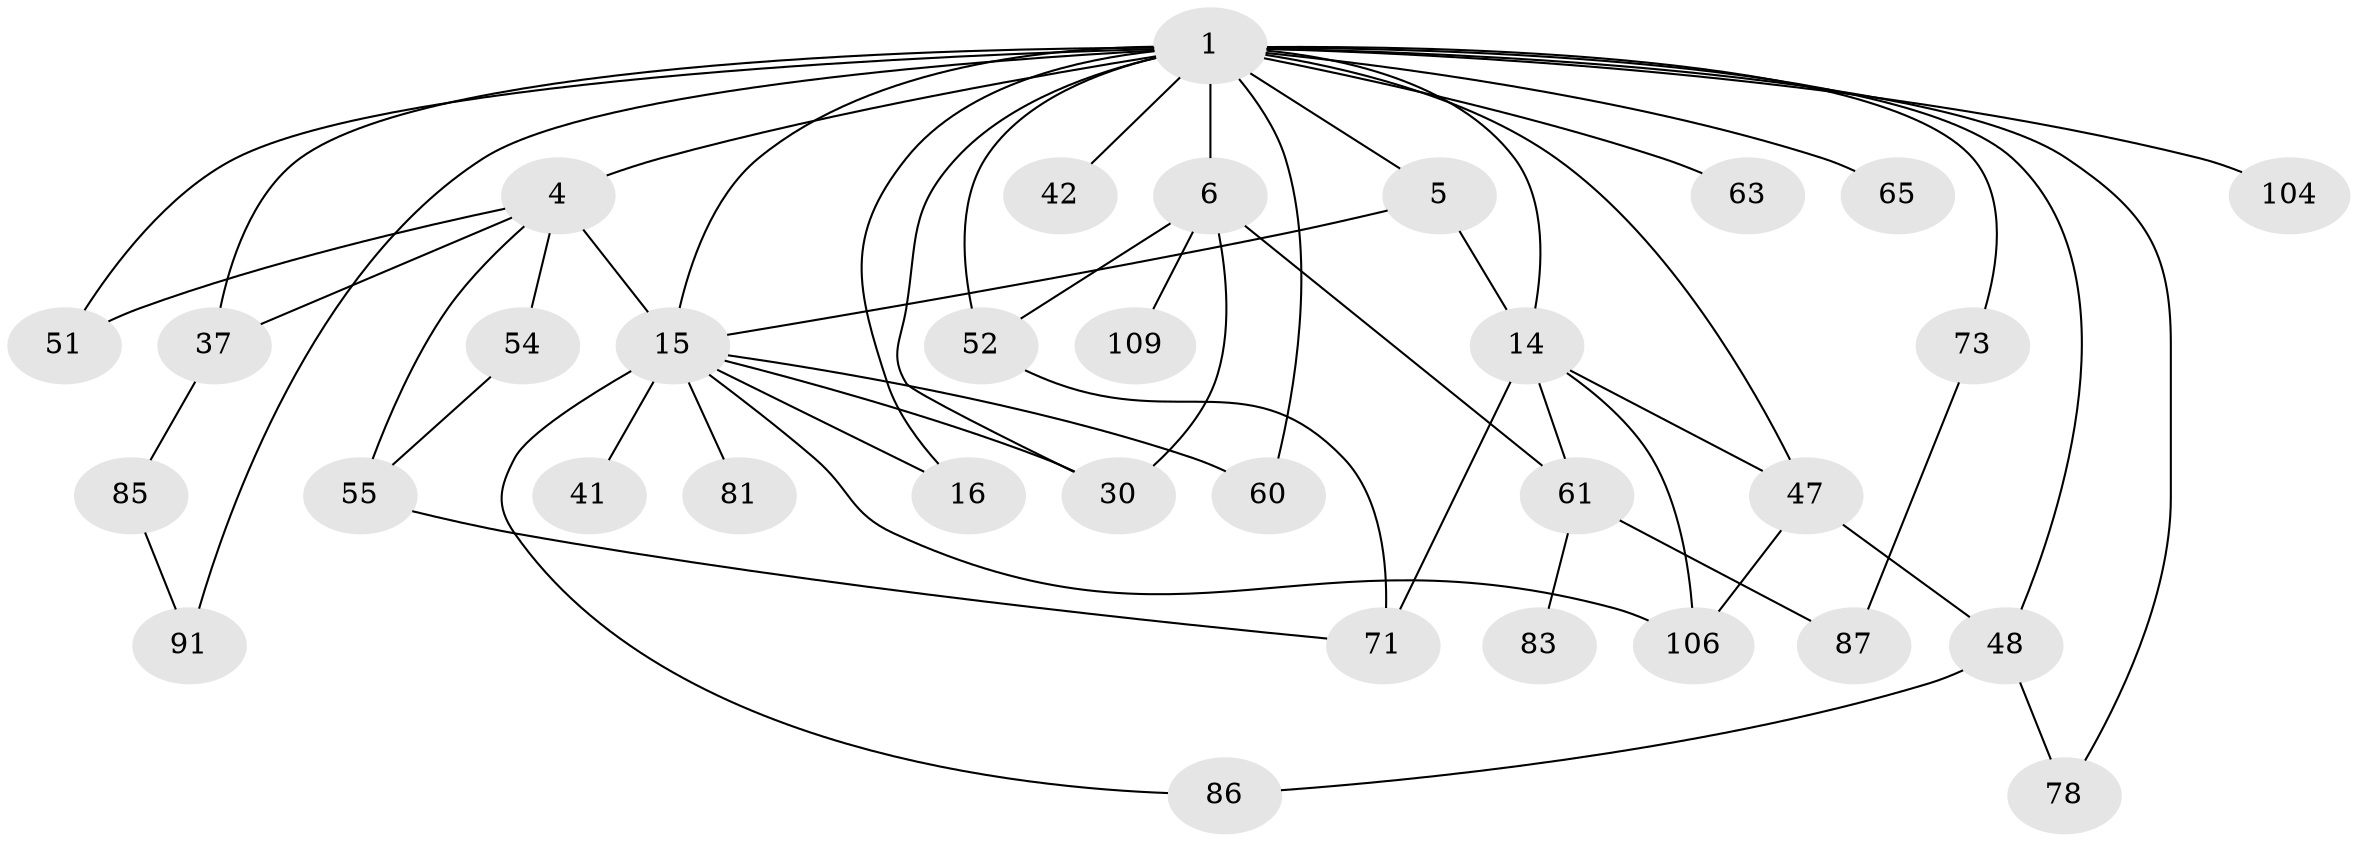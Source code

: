 // original degree distribution, {4: 0.125, 9: 0.017857142857142856, 6: 0.017857142857142856, 3: 0.19642857142857142, 7: 0.026785714285714284, 2: 0.2857142857142857, 5: 0.044642857142857144, 1: 0.2857142857142857}
// Generated by graph-tools (version 1.1) at 2025/17/03/04/25 18:17:07]
// undirected, 33 vertices, 54 edges
graph export_dot {
graph [start="1"]
  node [color=gray90,style=filled];
  1 [super="+8+22+2+3"];
  4 [super="+7+46"];
  5 [super="+90"];
  6 [super="+18+9+58+32"];
  14 [super="+29+17+77"];
  15 [super="+88+25"];
  16 [super="+111"];
  30;
  37 [super="+53+96+40"];
  41;
  42;
  47 [super="+67"];
  48 [super="+50"];
  51 [super="+68+105"];
  52 [super="+75"];
  54 [super="+69+98"];
  55 [super="+76+79"];
  60 [super="+97+101"];
  61 [super="+80"];
  63;
  65;
  71 [super="+74+72"];
  73;
  78 [super="+95"];
  81;
  83;
  85;
  86;
  87 [super="+107"];
  91 [super="+93"];
  104;
  106;
  109;
  1 -- 37 [weight=2];
  1 -- 6 [weight=3];
  1 -- 65;
  1 -- 104;
  1 -- 73;
  1 -- 42;
  1 -- 78;
  1 -- 91;
  1 -- 30;
  1 -- 4;
  1 -- 5;
  1 -- 14;
  1 -- 47 [weight=2];
  1 -- 16;
  1 -- 51;
  1 -- 15 [weight=4];
  1 -- 48;
  1 -- 52;
  1 -- 60;
  1 -- 63;
  4 -- 51;
  4 -- 37;
  4 -- 54;
  4 -- 55;
  4 -- 15 [weight=3];
  5 -- 14;
  5 -- 15;
  6 -- 61 [weight=2];
  6 -- 109;
  6 -- 30;
  6 -- 52;
  14 -- 71;
  14 -- 47;
  14 -- 106;
  14 -- 61;
  15 -- 60;
  15 -- 41;
  15 -- 106;
  15 -- 16;
  15 -- 81;
  15 -- 86;
  15 -- 30;
  37 -- 85;
  47 -- 106;
  47 -- 48;
  48 -- 78;
  48 -- 86;
  52 -- 71;
  54 -- 55;
  55 -- 71;
  61 -- 83;
  61 -- 87;
  73 -- 87;
  85 -- 91;
}
